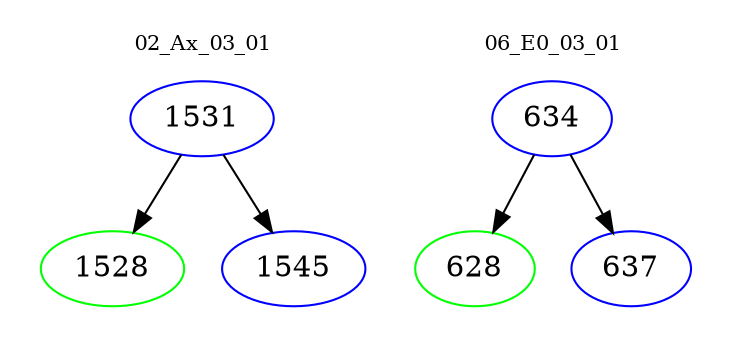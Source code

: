 digraph{
subgraph cluster_0 {
color = white
label = "02_Ax_03_01";
fontsize=10;
T0_1531 [label="1531", color="blue"]
T0_1531 -> T0_1528 [color="black"]
T0_1528 [label="1528", color="green"]
T0_1531 -> T0_1545 [color="black"]
T0_1545 [label="1545", color="blue"]
}
subgraph cluster_1 {
color = white
label = "06_E0_03_01";
fontsize=10;
T1_634 [label="634", color="blue"]
T1_634 -> T1_628 [color="black"]
T1_628 [label="628", color="green"]
T1_634 -> T1_637 [color="black"]
T1_637 [label="637", color="blue"]
}
}
